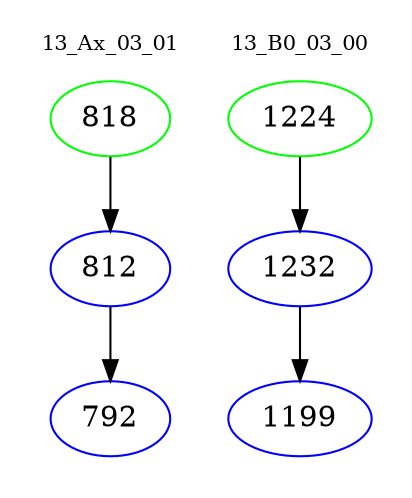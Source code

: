 digraph{
subgraph cluster_0 {
color = white
label = "13_Ax_03_01";
fontsize=10;
T0_818 [label="818", color="green"]
T0_818 -> T0_812 [color="black"]
T0_812 [label="812", color="blue"]
T0_812 -> T0_792 [color="black"]
T0_792 [label="792", color="blue"]
}
subgraph cluster_1 {
color = white
label = "13_B0_03_00";
fontsize=10;
T1_1224 [label="1224", color="green"]
T1_1224 -> T1_1232 [color="black"]
T1_1232 [label="1232", color="blue"]
T1_1232 -> T1_1199 [color="black"]
T1_1199 [label="1199", color="blue"]
}
}
